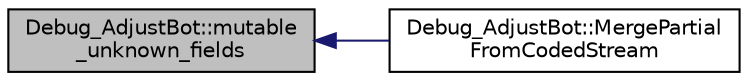 digraph "Debug_AdjustBot::mutable_unknown_fields"
{
 // INTERACTIVE_SVG=YES
  edge [fontname="Helvetica",fontsize="10",labelfontname="Helvetica",labelfontsize="10"];
  node [fontname="Helvetica",fontsize="10",shape=record];
  rankdir="LR";
  Node1 [label="Debug_AdjustBot::mutable\l_unknown_fields",height=0.2,width=0.4,color="black", fillcolor="grey75", style="filled", fontcolor="black"];
  Node1 -> Node2 [dir="back",color="midnightblue",fontsize="10",style="solid",fontname="Helvetica"];
  Node2 [label="Debug_AdjustBot::MergePartial\lFromCodedStream",height=0.2,width=0.4,color="black", fillcolor="white", style="filled",URL="$de/dd5/class_debug___adjust_bot.html#a547d9274763344c3bfc81ae8f49fab5e"];
}
